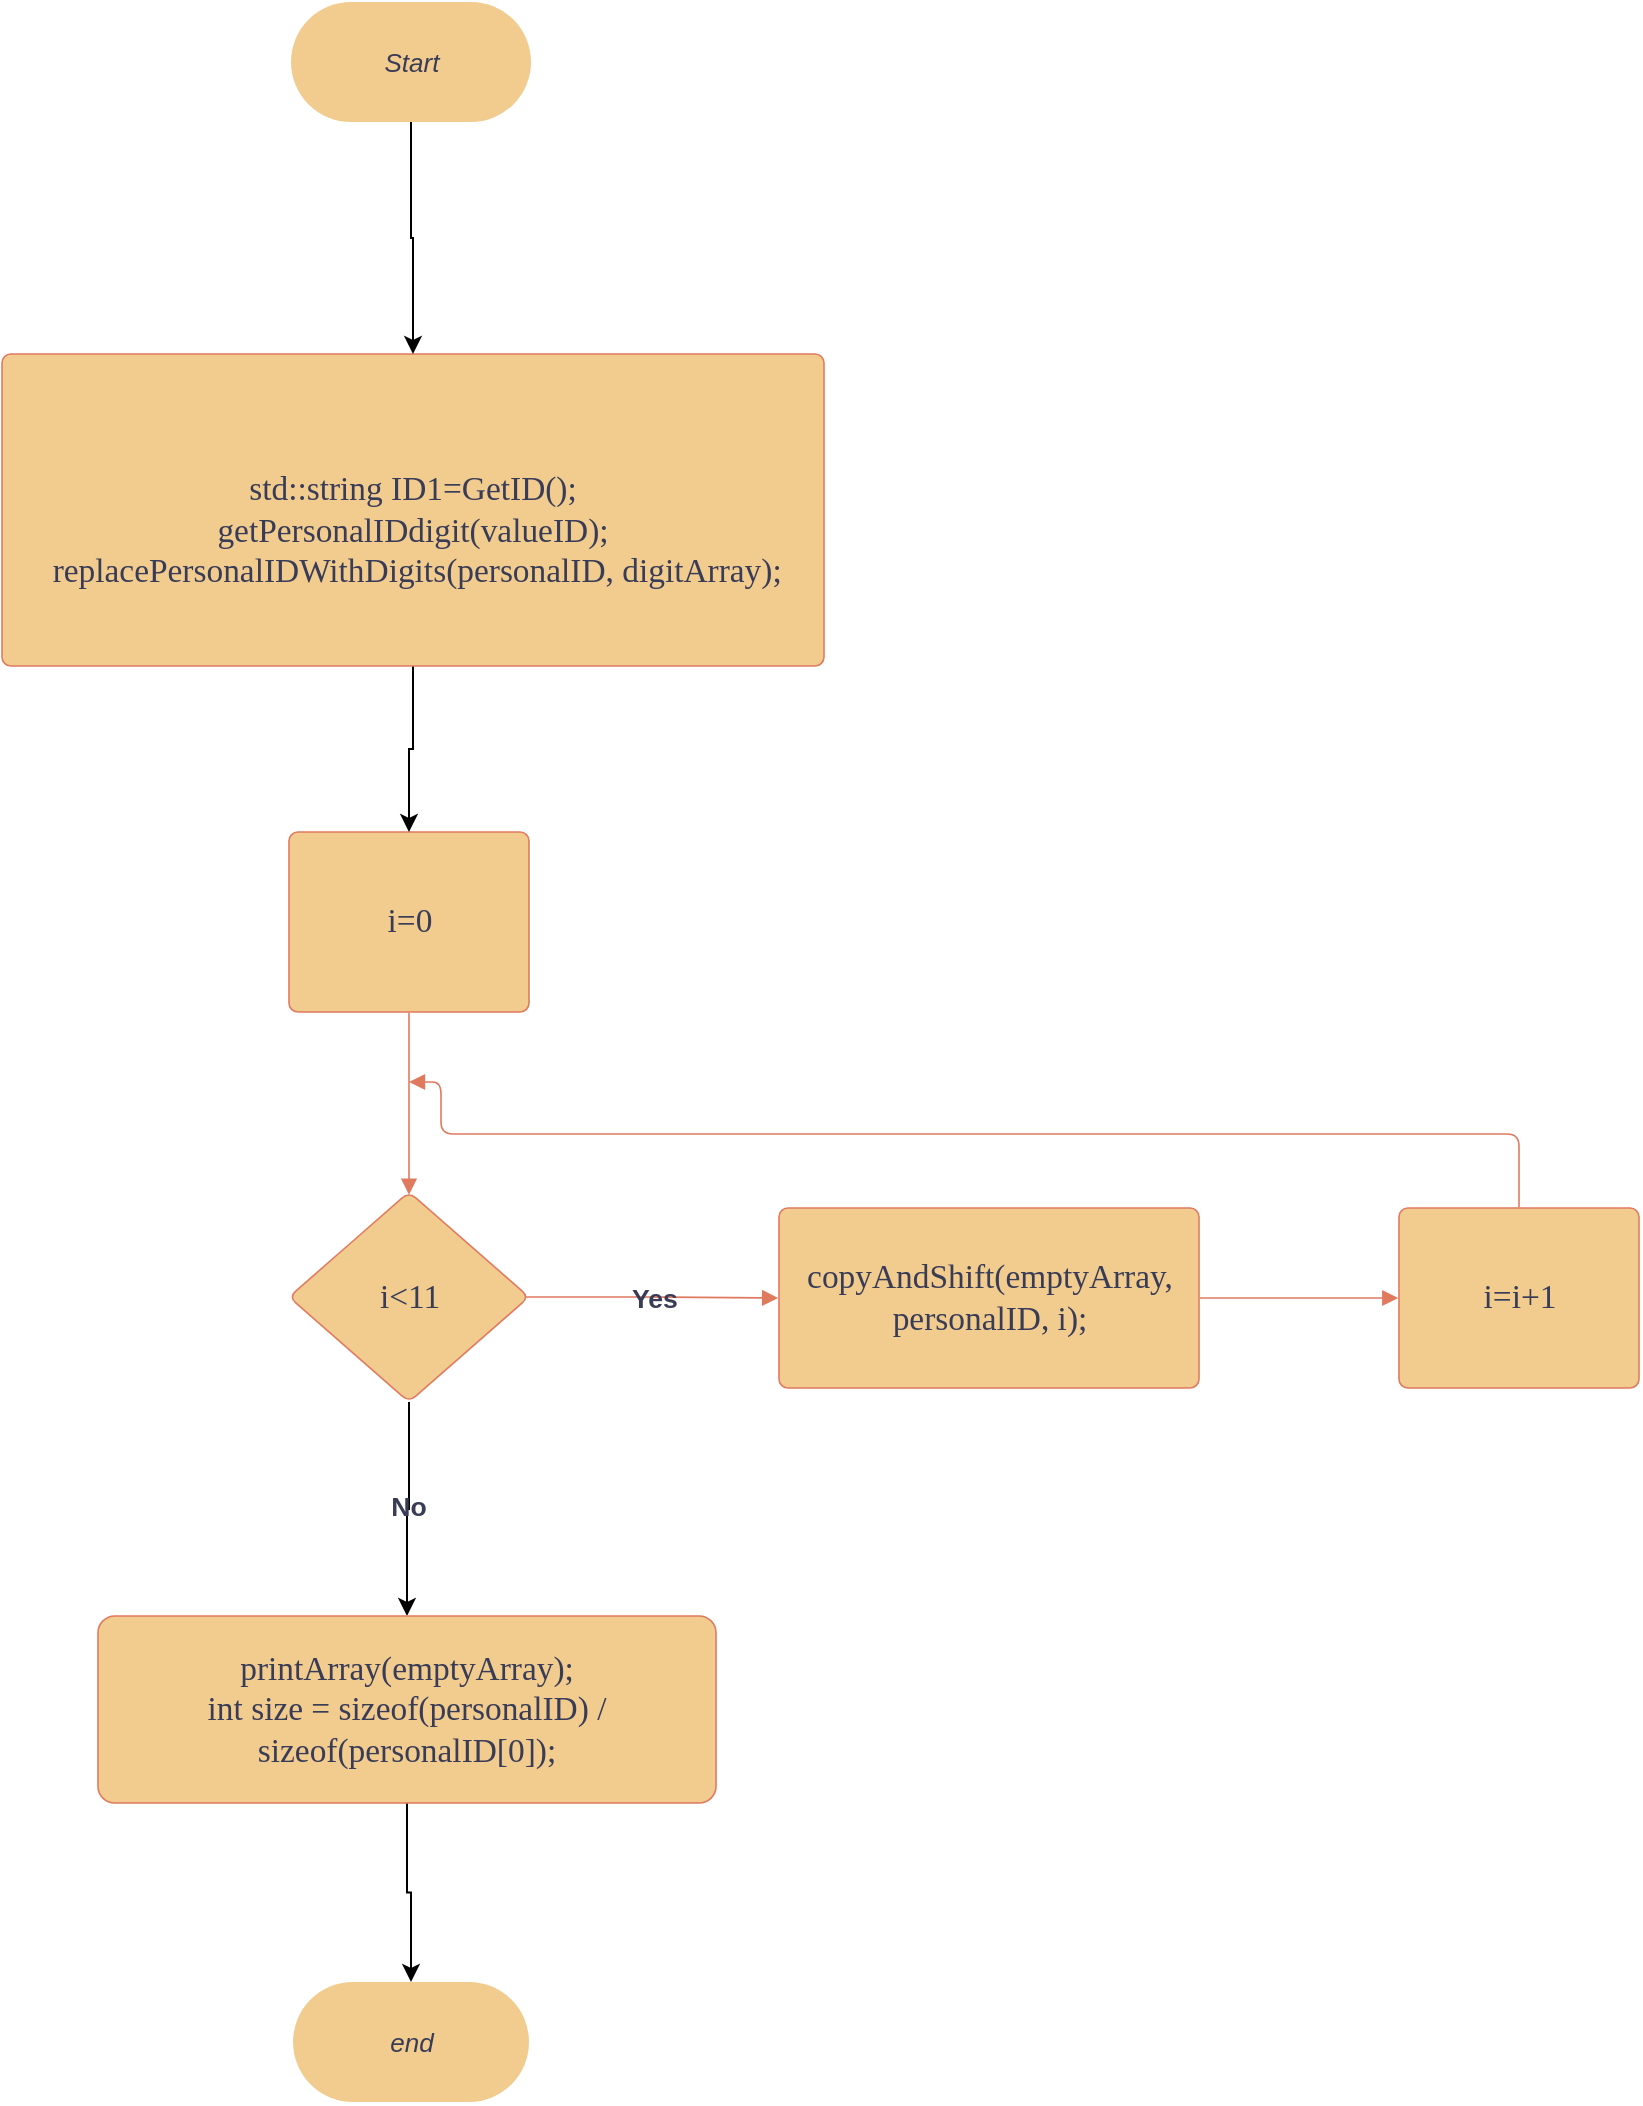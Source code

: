 <mxfile version="22.0.8" type="github">
  <diagram name="第 1 页" id="0wEXUCPHrVY-mu3ncdh_">
    <mxGraphModel dx="1781" dy="-2867" grid="1" gridSize="10" guides="1" tooltips="1" connect="1" arrows="1" fold="1" page="1" pageScale="1" pageWidth="827" pageHeight="1169" math="0" shadow="0">
      <root>
        <mxCell id="0" />
        <mxCell id="1" parent="0" />
        <mxCell id="KunJPB2EYGN5hJYZUHWY-1" value="i=0" style="html=1;overflow=block;blockSpacing=1;whiteSpace=wrap;fontSize=16.7;fontFamily=Liberation Serif;fontColor=#393C56;spacing=9;strokeColor=#E07A5F;strokeOpacity=100;rounded=1;absoluteArcSize=1;arcSize=9;strokeWidth=0.8;lucidId=merx2m1aB_C8;labelBackgroundColor=none;fillColor=#F2CC8F;" parent="1" vertex="1">
          <mxGeometry x="-196.5" y="4075" width="120" height="90" as="geometry" />
        </mxCell>
        <mxCell id="KunJPB2EYGN5hJYZUHWY-2" value="" style="html=1;jettySize=18;whiteSpace=wrap;fontSize=13;strokeColor=#E07A5F;strokeOpacity=100;strokeWidth=0.8;rounded=1;arcSize=12;edgeStyle=orthogonalEdgeStyle;startArrow=none;endArrow=block;endFill=1;exitX=0.5;exitY=1.004;exitPerimeter=0;entryX=0.5;entryY=0.013;entryPerimeter=0;lucidId=vfrxUDfpobtE;labelBackgroundColor=none;fontColor=default;" parent="1" source="KunJPB2EYGN5hJYZUHWY-1" target="KunJPB2EYGN5hJYZUHWY-4" edge="1">
          <mxGeometry width="100" height="100" relative="1" as="geometry">
            <Array as="points" />
          </mxGeometry>
        </mxCell>
        <mxCell id="KunJPB2EYGN5hJYZUHWY-3" value="" style="edgeStyle=orthogonalEdgeStyle;rounded=0;orthogonalLoop=1;jettySize=auto;html=1;" parent="1" source="KunJPB2EYGN5hJYZUHWY-4" target="KunJPB2EYGN5hJYZUHWY-15" edge="1">
          <mxGeometry relative="1" as="geometry" />
        </mxCell>
        <mxCell id="KunJPB2EYGN5hJYZUHWY-4" value="i&amp;lt;11" style="html=1;overflow=block;blockSpacing=1;whiteSpace=wrap;rhombus;fontSize=16.7;fontFamily=Liberation Serif;fontColor=#393C56;spacing=3.8;strokeColor=#E07A5F;strokeOpacity=100;rounded=1;absoluteArcSize=1;arcSize=9;strokeWidth=0.8;lucidId=xfrxH3A6Ui3S;labelBackgroundColor=none;fillColor=#F2CC8F;" parent="1" vertex="1">
          <mxGeometry x="-196.5" y="4255" width="120" height="105" as="geometry" />
        </mxCell>
        <mxCell id="KunJPB2EYGN5hJYZUHWY-5" value="copyAndShift(emptyArray, personalID, i);" style="html=1;overflow=block;blockSpacing=1;whiteSpace=wrap;fontSize=16.7;fontFamily=Liberation Serif;fontColor=#393C56;spacing=9;strokeColor=#E07A5F;strokeOpacity=100;rounded=1;absoluteArcSize=1;arcSize=9;strokeWidth=0.8;lucidId=8hrxv7ssCuib;labelBackgroundColor=none;fillColor=#F2CC8F;" parent="1" vertex="1">
          <mxGeometry x="48.5" y="4263" width="210" height="90" as="geometry" />
        </mxCell>
        <mxCell id="KunJPB2EYGN5hJYZUHWY-6" value="" style="html=1;jettySize=18;whiteSpace=wrap;fontSize=13.3;fontFamily=Liberation Serif;fontColor=default;fontStyle=1;strokeColor=#E07A5F;strokeOpacity=100;strokeWidth=0.8;rounded=1;arcSize=12;edgeStyle=orthogonalEdgeStyle;startArrow=none;endArrow=block;endFill=1;exitX=0.986;exitY=0.5;exitPerimeter=0;entryX=-0.002;entryY=0.5;entryPerimeter=0;lucidId=eirx8zToCF7s;labelBackgroundColor=none;" parent="1" source="KunJPB2EYGN5hJYZUHWY-4" target="KunJPB2EYGN5hJYZUHWY-5" edge="1">
          <mxGeometry width="100" height="100" relative="1" as="geometry">
            <Array as="points" />
          </mxGeometry>
        </mxCell>
        <mxCell id="KunJPB2EYGN5hJYZUHWY-7" value="Yes" style="text;html=1;resizable=0;labelBackgroundColor=none;align=center;verticalAlign=middle;fontStyle=1;fontColor=#393C56;fontSize=13.3;rounded=1;" parent="KunJPB2EYGN5hJYZUHWY-6" vertex="1">
          <mxGeometry relative="1" as="geometry" />
        </mxCell>
        <mxCell id="KunJPB2EYGN5hJYZUHWY-8" value="" style="html=1;jettySize=18;whiteSpace=wrap;fontSize=13;strokeColor=#E07A5F;strokeOpacity=100;strokeWidth=0.8;rounded=1;arcSize=12;edgeStyle=orthogonalEdgeStyle;startArrow=none;endArrow=block;endFill=1;exitX=1.002;exitY=0.5;exitPerimeter=0;entryX=-0.003;entryY=0.5;entryPerimeter=0;lucidId=oirxdTJoiN1L;labelBackgroundColor=none;fontColor=default;" parent="1" source="KunJPB2EYGN5hJYZUHWY-5" edge="1">
          <mxGeometry width="100" height="100" relative="1" as="geometry">
            <Array as="points" />
            <mxPoint x="358.14" y="4308" as="targetPoint" />
          </mxGeometry>
        </mxCell>
        <mxCell id="KunJPB2EYGN5hJYZUHWY-9" value="i=i+1" style="html=1;overflow=block;blockSpacing=1;whiteSpace=wrap;fontSize=16.7;fontFamily=Liberation Serif;fontColor=#393C56;spacing=9;strokeColor=#E07A5F;strokeOpacity=100;rounded=1;absoluteArcSize=1;arcSize=9;strokeWidth=0.8;lucidId=rirxN04gJebK;labelBackgroundColor=none;fillColor=#F2CC8F;" parent="1" vertex="1">
          <mxGeometry x="358.5" y="4263" width="120" height="90" as="geometry" />
        </mxCell>
        <mxCell id="KunJPB2EYGN5hJYZUHWY-10" value="" style="html=1;jettySize=18;whiteSpace=wrap;fontSize=13;strokeColor=#E07A5F;strokeOpacity=100;strokeWidth=0.8;rounded=1;arcSize=12;edgeStyle=orthogonalEdgeStyle;startArrow=none;endArrow=block;endFill=1;exitX=0.5;exitY=-0.004;exitPerimeter=0;lucidId=JirxrOJI~4Zs;labelBackgroundColor=none;fontColor=default;" parent="1" edge="1">
          <mxGeometry width="100" height="100" relative="1" as="geometry">
            <Array as="points">
              <mxPoint x="418.5" y="4226" />
              <mxPoint x="-120.5" y="4226" />
              <mxPoint x="-120.5" y="4200" />
            </Array>
            <mxPoint x="-136.5" y="4200" as="targetPoint" />
            <mxPoint x="418.5" y="4262.64" as="sourcePoint" />
          </mxGeometry>
        </mxCell>
        <mxCell id="KunJPB2EYGN5hJYZUHWY-11" value="No" style="text;html=1;resizable=0;labelBackgroundColor=none;align=center;verticalAlign=middle;fontStyle=1;fontColor=#393C56;fontSize=13.3;rounded=1;" parent="1" vertex="1">
          <mxGeometry x="-137.5" y="4412.002" as="geometry" />
        </mxCell>
        <mxCell id="KunJPB2EYGN5hJYZUHWY-12" value="" style="edgeStyle=orthogonalEdgeStyle;rounded=0;orthogonalLoop=1;jettySize=auto;html=1;" parent="1" source="KunJPB2EYGN5hJYZUHWY-13" target="KunJPB2EYGN5hJYZUHWY-1" edge="1">
          <mxGeometry relative="1" as="geometry" />
        </mxCell>
        <mxCell id="KunJPB2EYGN5hJYZUHWY-13" value="&lt;br&gt;std::&lt;span style=&quot;&quot; class=&quot;s1&quot;&gt;string&lt;/span&gt; ID1=&lt;span style=&quot;&quot; class=&quot;s2&quot;&gt;GetID&lt;/span&gt;();&lt;br&gt;getPersonalIDdigit(valueID&lt;span style=&quot;&quot; class=&quot;s1&quot;&gt;);&lt;/span&gt;&lt;br&gt;&lt;span style=&quot;&quot; class=&quot;s1&quot;&gt;&amp;nbsp;&lt;/span&gt;replacePersonalIDWithDigits&lt;span style=&quot;&quot; class=&quot;s1&quot;&gt;(personalID, &lt;/span&gt;digitArray&lt;span style=&quot;&quot; class=&quot;s1&quot;&gt;);&lt;/span&gt;" style="html=1;overflow=block;blockSpacing=1;whiteSpace=wrap;fontSize=16.7;fontFamily=Liberation Serif;fontColor=#393C56;spacing=9;strokeColor=#E07A5F;strokeOpacity=100;rounded=1;absoluteArcSize=1;arcSize=9;strokeWidth=0.8;lucidId=merx2m1aB_C8;labelBackgroundColor=none;fillColor=#F2CC8F;" parent="1" vertex="1">
          <mxGeometry x="-340" y="3836" width="411" height="156" as="geometry" />
        </mxCell>
        <mxCell id="KunJPB2EYGN5hJYZUHWY-32" value="" style="edgeStyle=orthogonalEdgeStyle;rounded=0;orthogonalLoop=1;jettySize=auto;html=1;" parent="1" source="KunJPB2EYGN5hJYZUHWY-15" target="KunJPB2EYGN5hJYZUHWY-31" edge="1">
          <mxGeometry relative="1" as="geometry" />
        </mxCell>
        <mxCell id="KunJPB2EYGN5hJYZUHWY-15" value="&lt;br&gt;printArray(emptyArray);&lt;br&gt;int size = &lt;span style=&quot;&quot; class=&quot;s1&quot;&gt;sizeof&lt;/span&gt;(personalID) / &lt;span style=&quot;&quot; class=&quot;s1&quot;&gt;sizeof&lt;/span&gt;(personalID[&lt;span style=&quot;&quot; class=&quot;s2&quot;&gt;0&lt;/span&gt;]);&lt;br&gt;&lt;span class=&quot;Apple-converted-space&quot;&gt;&amp;nbsp; &amp;nbsp; &amp;nbsp;&amp;nbsp;&lt;/span&gt;" style="whiteSpace=wrap;html=1;fontSize=16.7;fontFamily=Liberation Serif;fillColor=#F2CC8F;strokeColor=#E07A5F;fontColor=#393C56;spacing=3.8;rounded=1;arcSize=9;strokeWidth=0.8;labelBackgroundColor=none;" parent="1" vertex="1">
          <mxGeometry x="-292" y="4467" width="309" height="93.5" as="geometry" />
        </mxCell>
        <mxCell id="KunJPB2EYGN5hJYZUHWY-31" value="end" style="html=1;overflow=block;blockSpacing=1;whiteSpace=wrap;rounded=1;arcSize=50;fontSize=13;fontColor=#393C56;fontStyle=2;spacing=3.8;strokeOpacity=0;fillOpacity=100;fillColor=#F2CC8F;strokeWidth=0.8;lucidId=eQ-wJu3.BDUd;labelBackgroundColor=none;strokeColor=#E07A5F;" parent="1" vertex="1">
          <mxGeometry x="-194.5" y="4650" width="118" height="60" as="geometry" />
        </mxCell>
        <mxCell id="KunJPB2EYGN5hJYZUHWY-36" value="" style="edgeStyle=orthogonalEdgeStyle;rounded=0;orthogonalLoop=1;jettySize=auto;html=1;" parent="1" source="KunJPB2EYGN5hJYZUHWY-34" target="KunJPB2EYGN5hJYZUHWY-13" edge="1">
          <mxGeometry relative="1" as="geometry" />
        </mxCell>
        <mxCell id="KunJPB2EYGN5hJYZUHWY-34" value="Start" style="html=1;overflow=block;blockSpacing=1;whiteSpace=wrap;rounded=1;arcSize=50;fontSize=13;fontColor=#393C56;fontStyle=2;spacing=3.8;strokeOpacity=0;fillOpacity=100;fillColor=#F2CC8F;strokeWidth=0.8;lucidId=eQ-wJu3.BDUd;labelBackgroundColor=none;strokeColor=#E07A5F;" parent="1" vertex="1">
          <mxGeometry x="-195.5" y="3660" width="120" height="60" as="geometry" />
        </mxCell>
      </root>
    </mxGraphModel>
  </diagram>
</mxfile>
